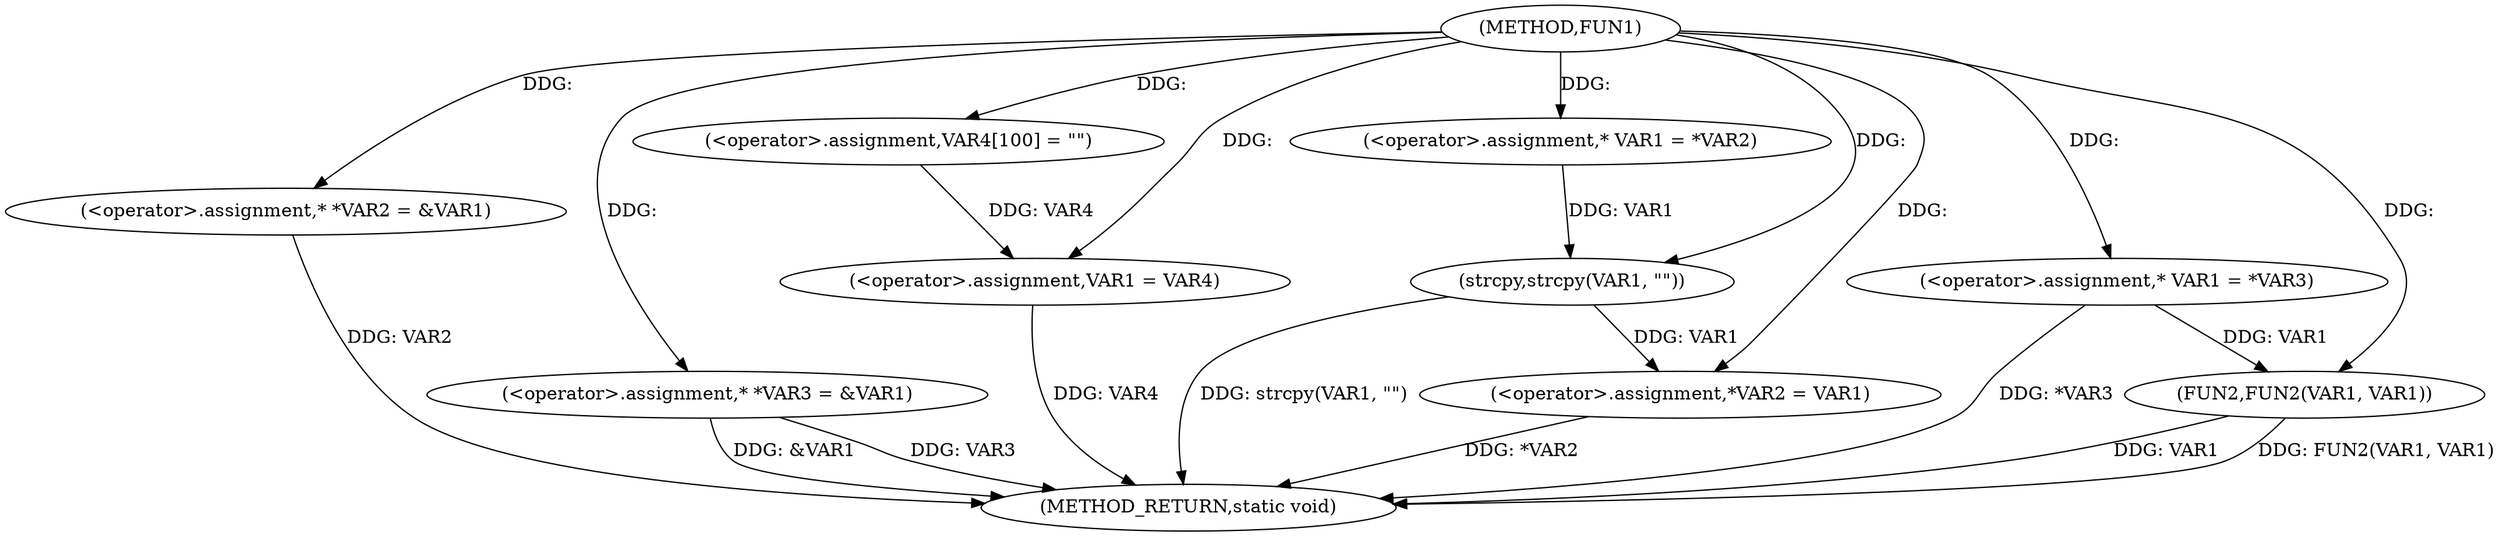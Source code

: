 digraph FUN1 {  
"1000100" [label = "(METHOD,FUN1)" ]
"1000142" [label = "(METHOD_RETURN,static void)" ]
"1000104" [label = "(<operator>.assignment,* *VAR2 = &VAR1)" ]
"1000109" [label = "(<operator>.assignment,* *VAR3 = &VAR1)" ]
"1000114" [label = "(<operator>.assignment,VAR4[100] = \"\")" ]
"1000117" [label = "(<operator>.assignment,VAR1 = VAR4)" ]
"1000122" [label = "(<operator>.assignment,* VAR1 = *VAR2)" ]
"1000126" [label = "(strcpy,strcpy(VAR1, \"\"))" ]
"1000129" [label = "(<operator>.assignment,*VAR2 = VAR1)" ]
"1000135" [label = "(<operator>.assignment,* VAR1 = *VAR3)" ]
"1000139" [label = "(FUN2,FUN2(VAR1, VAR1))" ]
  "1000104" -> "1000142"  [ label = "DDG: VAR2"] 
  "1000139" -> "1000142"  [ label = "DDG: VAR1"] 
  "1000117" -> "1000142"  [ label = "DDG: VAR4"] 
  "1000109" -> "1000142"  [ label = "DDG: &VAR1"] 
  "1000129" -> "1000142"  [ label = "DDG: *VAR2"] 
  "1000126" -> "1000142"  [ label = "DDG: strcpy(VAR1, \"\")"] 
  "1000139" -> "1000142"  [ label = "DDG: FUN2(VAR1, VAR1)"] 
  "1000109" -> "1000142"  [ label = "DDG: VAR3"] 
  "1000135" -> "1000142"  [ label = "DDG: *VAR3"] 
  "1000100" -> "1000104"  [ label = "DDG: "] 
  "1000100" -> "1000109"  [ label = "DDG: "] 
  "1000100" -> "1000114"  [ label = "DDG: "] 
  "1000114" -> "1000117"  [ label = "DDG: VAR4"] 
  "1000100" -> "1000117"  [ label = "DDG: "] 
  "1000100" -> "1000122"  [ label = "DDG: "] 
  "1000122" -> "1000126"  [ label = "DDG: VAR1"] 
  "1000100" -> "1000126"  [ label = "DDG: "] 
  "1000126" -> "1000129"  [ label = "DDG: VAR1"] 
  "1000100" -> "1000129"  [ label = "DDG: "] 
  "1000100" -> "1000135"  [ label = "DDG: "] 
  "1000135" -> "1000139"  [ label = "DDG: VAR1"] 
  "1000100" -> "1000139"  [ label = "DDG: "] 
}
